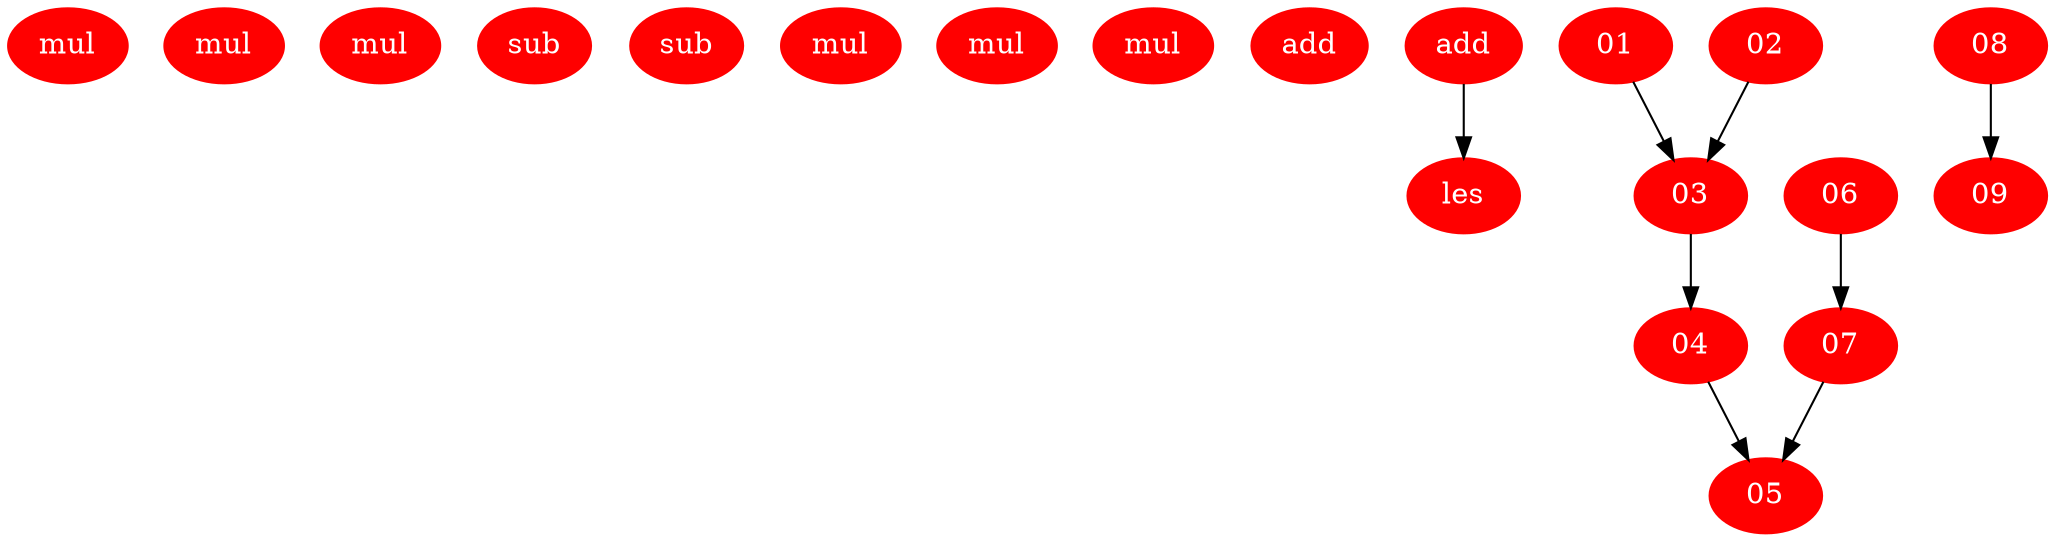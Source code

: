 digraph hal1 {
    node [fontcolor=white,style=filled,color="160,60,176"];
    1 [label = mul];
    2 [label = mul];
    3 [label = mul];
    4 [label = sub];
    5 [label = sub];
    6 [label = mul];
    7 [label = mul];
    8 [label = mul];
    9 [label = add];
    10 [label = add];
    11 [label = les];
    01 -> 03 [name=16];
    02 -> 03 [name=14];
    03 -> 04 [name=20];
    04 -> 05 [name=24];
    06 -> 07 [name=17];
    07 -> 05 [name=22];
    08 -> 09 [name=15];
    10 -> 11 [name=18];
}

